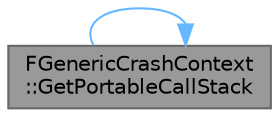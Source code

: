 digraph "FGenericCrashContext::GetPortableCallStack"
{
 // INTERACTIVE_SVG=YES
 // LATEX_PDF_SIZE
  bgcolor="transparent";
  edge [fontname=Helvetica,fontsize=10,labelfontname=Helvetica,labelfontsize=10];
  node [fontname=Helvetica,fontsize=10,shape=box,height=0.2,width=0.4];
  rankdir="LR";
  Node1 [id="Node000001",label="FGenericCrashContext\l::GetPortableCallStack",height=0.2,width=0.4,color="gray40", fillcolor="grey60", style="filled", fontcolor="black",tooltip="Gets the portable callstack to a specified stack and puts it into OutCallStack."];
  Node1 -> Node1 [id="edge1_Node000001_Node000001",color="steelblue1",style="solid",tooltip=" "];
}

